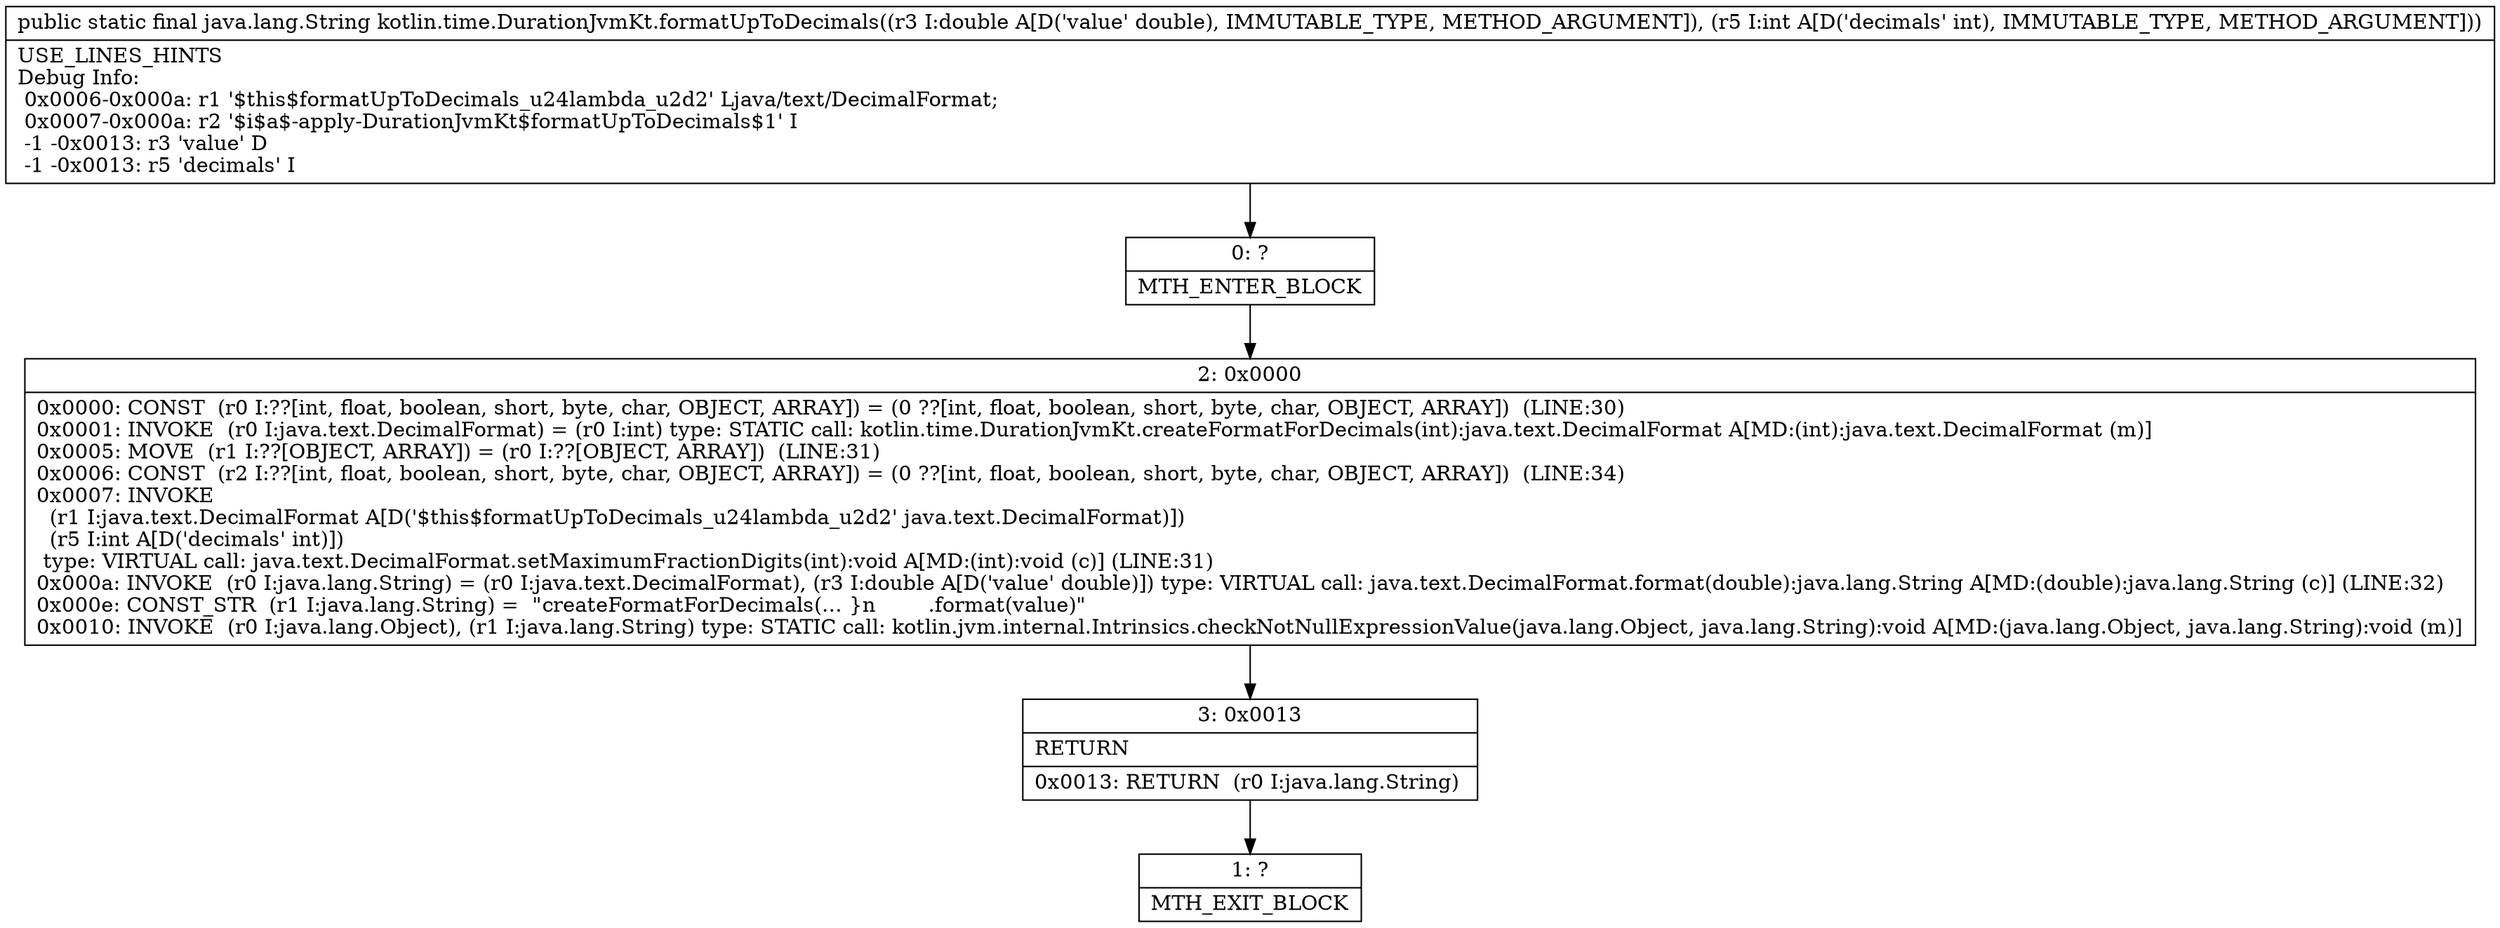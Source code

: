 digraph "CFG forkotlin.time.DurationJvmKt.formatUpToDecimals(DI)Ljava\/lang\/String;" {
Node_0 [shape=record,label="{0\:\ ?|MTH_ENTER_BLOCK\l}"];
Node_2 [shape=record,label="{2\:\ 0x0000|0x0000: CONST  (r0 I:??[int, float, boolean, short, byte, char, OBJECT, ARRAY]) = (0 ??[int, float, boolean, short, byte, char, OBJECT, ARRAY])  (LINE:30)\l0x0001: INVOKE  (r0 I:java.text.DecimalFormat) = (r0 I:int) type: STATIC call: kotlin.time.DurationJvmKt.createFormatForDecimals(int):java.text.DecimalFormat A[MD:(int):java.text.DecimalFormat (m)]\l0x0005: MOVE  (r1 I:??[OBJECT, ARRAY]) = (r0 I:??[OBJECT, ARRAY])  (LINE:31)\l0x0006: CONST  (r2 I:??[int, float, boolean, short, byte, char, OBJECT, ARRAY]) = (0 ??[int, float, boolean, short, byte, char, OBJECT, ARRAY])  (LINE:34)\l0x0007: INVOKE  \l  (r1 I:java.text.DecimalFormat A[D('$this$formatUpToDecimals_u24lambda_u2d2' java.text.DecimalFormat)])\l  (r5 I:int A[D('decimals' int)])\l type: VIRTUAL call: java.text.DecimalFormat.setMaximumFractionDigits(int):void A[MD:(int):void (c)] (LINE:31)\l0x000a: INVOKE  (r0 I:java.lang.String) = (r0 I:java.text.DecimalFormat), (r3 I:double A[D('value' double)]) type: VIRTUAL call: java.text.DecimalFormat.format(double):java.lang.String A[MD:(double):java.lang.String (c)] (LINE:32)\l0x000e: CONST_STR  (r1 I:java.lang.String) =  \"createFormatForDecimals(… \}n        .format(value)\" \l0x0010: INVOKE  (r0 I:java.lang.Object), (r1 I:java.lang.String) type: STATIC call: kotlin.jvm.internal.Intrinsics.checkNotNullExpressionValue(java.lang.Object, java.lang.String):void A[MD:(java.lang.Object, java.lang.String):void (m)]\l}"];
Node_3 [shape=record,label="{3\:\ 0x0013|RETURN\l|0x0013: RETURN  (r0 I:java.lang.String) \l}"];
Node_1 [shape=record,label="{1\:\ ?|MTH_EXIT_BLOCK\l}"];
MethodNode[shape=record,label="{public static final java.lang.String kotlin.time.DurationJvmKt.formatUpToDecimals((r3 I:double A[D('value' double), IMMUTABLE_TYPE, METHOD_ARGUMENT]), (r5 I:int A[D('decimals' int), IMMUTABLE_TYPE, METHOD_ARGUMENT]))  | USE_LINES_HINTS\lDebug Info:\l  0x0006\-0x000a: r1 '$this$formatUpToDecimals_u24lambda_u2d2' Ljava\/text\/DecimalFormat;\l  0x0007\-0x000a: r2 '$i$a$\-apply\-DurationJvmKt$formatUpToDecimals$1' I\l  \-1 \-0x0013: r3 'value' D\l  \-1 \-0x0013: r5 'decimals' I\l}"];
MethodNode -> Node_0;Node_0 -> Node_2;
Node_2 -> Node_3;
Node_3 -> Node_1;
}

